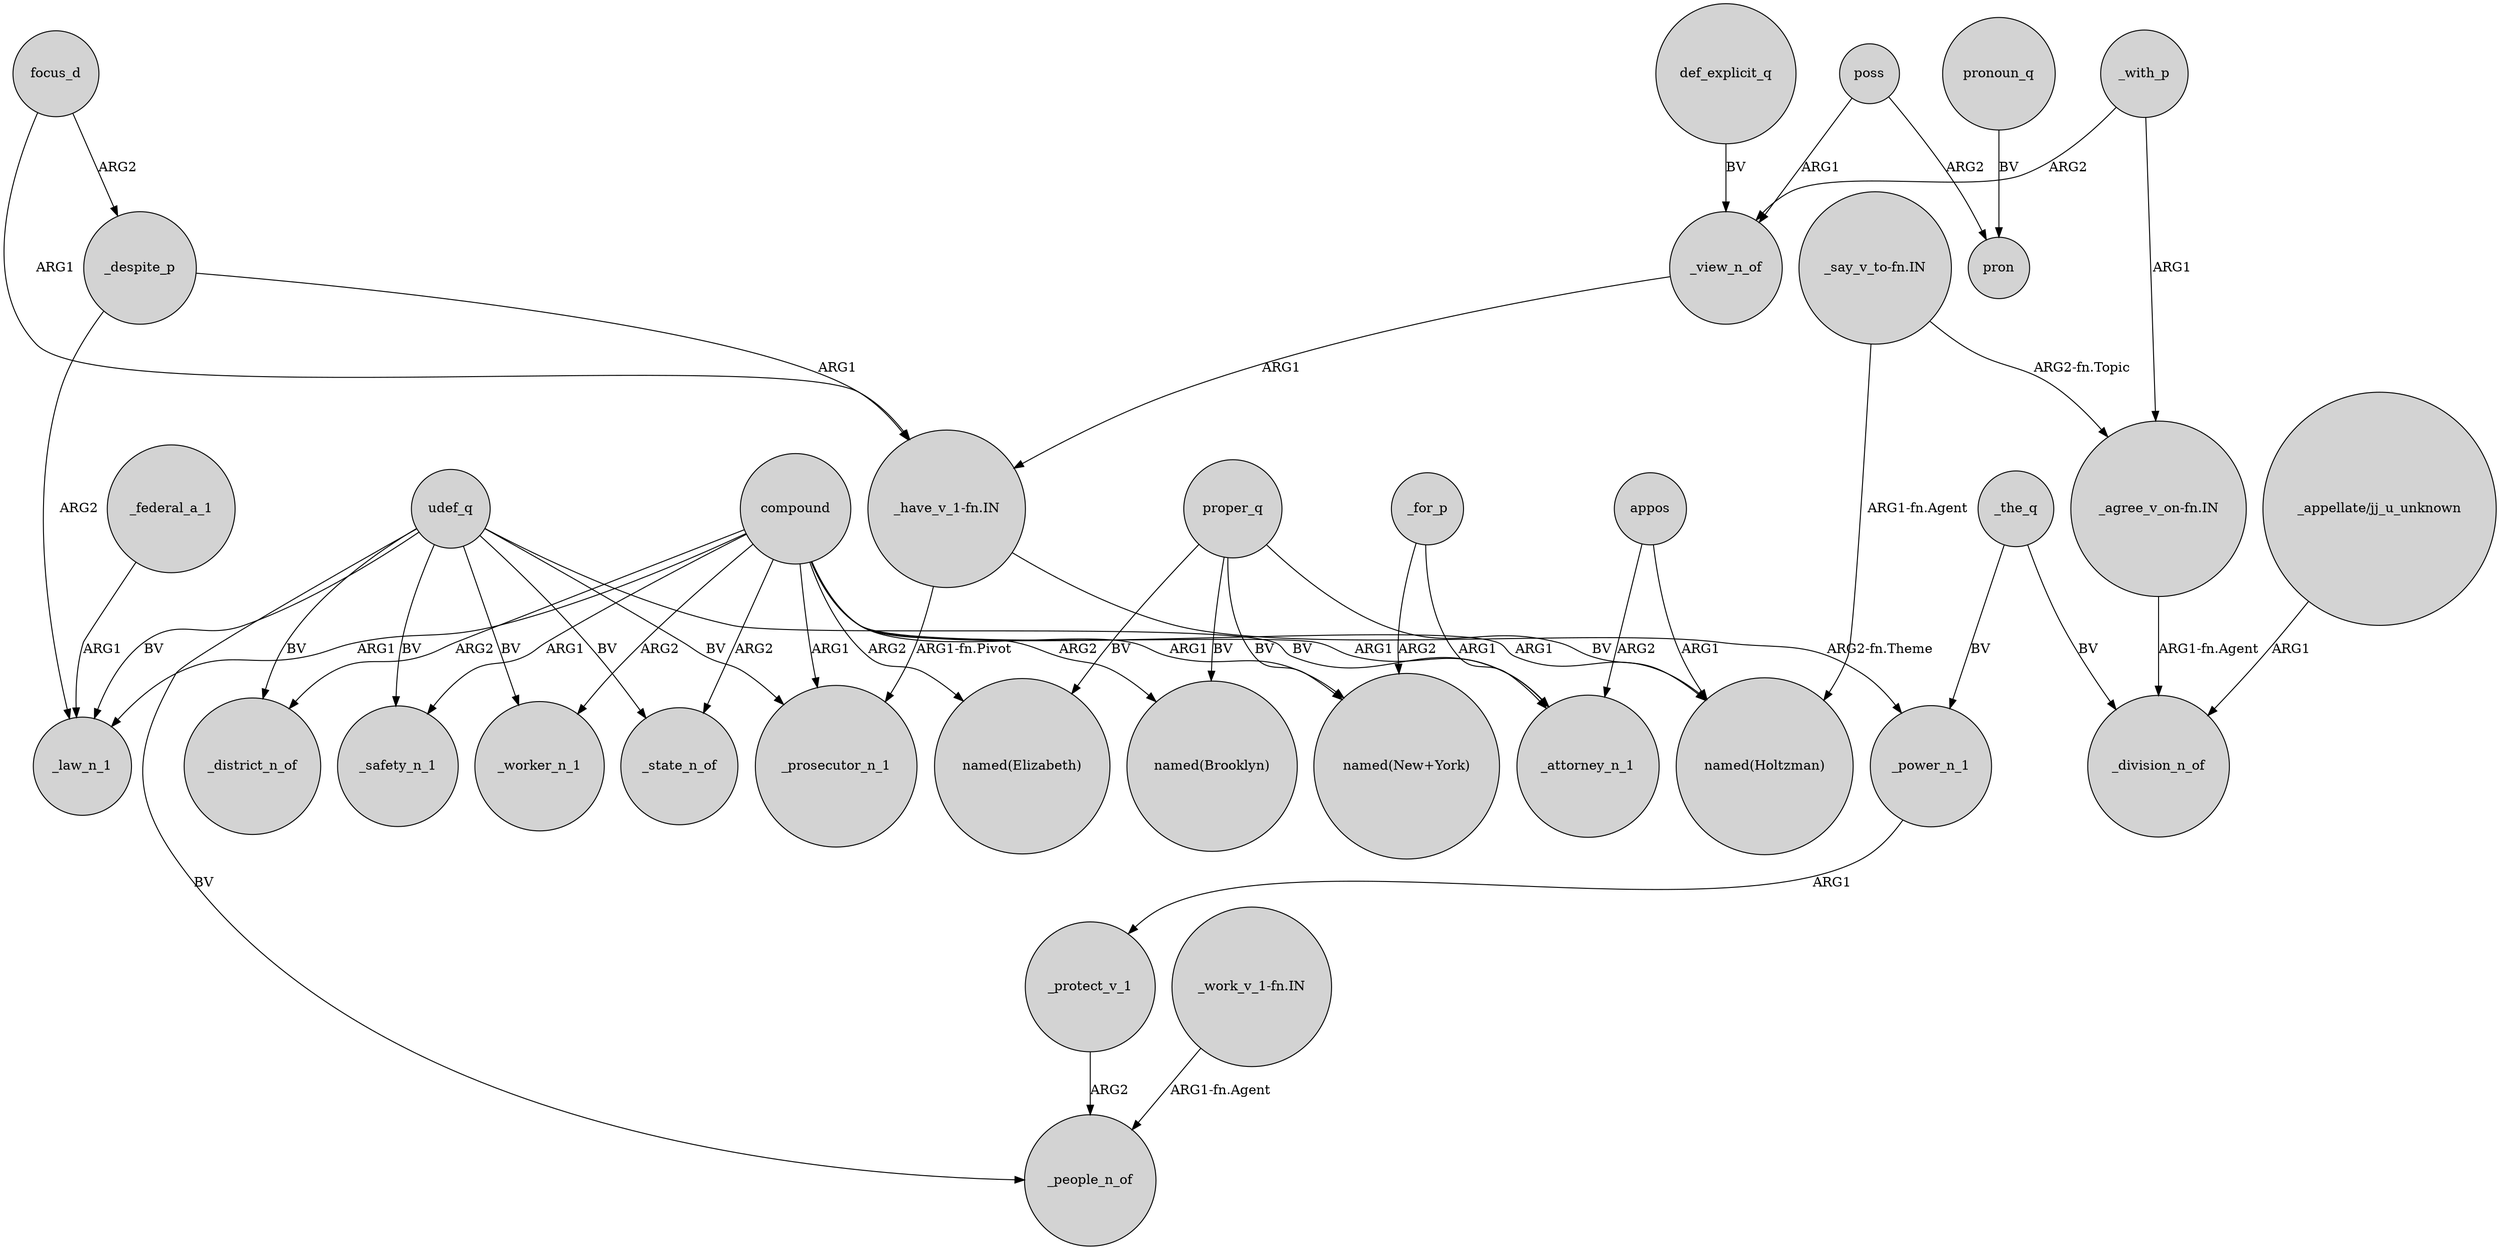 digraph {
	node [shape=circle style=filled]
	focus_d -> "_have_v_1-fn.IN" [label=ARG1]
	_the_q -> _power_n_1 [label=BV]
	compound -> _safety_n_1 [label=ARG1]
	poss -> pron [label=ARG2]
	proper_q -> "named(Elizabeth)" [label=BV]
	_protect_v_1 -> _people_n_of [label=ARG2]
	udef_q -> _state_n_of [label=BV]
	compound -> "named(Brooklyn)" [label=ARG2]
	"_say_v_to-fn.IN" -> "named(Holtzman)" [label="ARG1-fn.Agent"]
	proper_q -> "named(New+York)" [label=BV]
	udef_q -> _worker_n_1 [label=BV]
	_view_n_of -> "_have_v_1-fn.IN" [label=ARG1]
	appos -> _attorney_n_1 [label=ARG2]
	appos -> "named(Holtzman)" [label=ARG1]
	compound -> _state_n_of [label=ARG2]
	focus_d -> _despite_p [label=ARG2]
	_with_p -> _view_n_of [label=ARG2]
	udef_q -> _law_n_1 [label=BV]
	_despite_p -> "_have_v_1-fn.IN" [label=ARG1]
	compound -> "named(Holtzman)" [label=ARG1]
	"_say_v_to-fn.IN" -> "_agree_v_on-fn.IN" [label="ARG2-fn.Topic"]
	udef_q -> _prosecutor_n_1 [label=BV]
	poss -> _view_n_of [label=ARG1]
	"_have_v_1-fn.IN" -> _power_n_1 [label="ARG2-fn.Theme"]
	pronoun_q -> pron [label=BV]
	_for_p -> "named(New+York)" [label=ARG2]
	udef_q -> _attorney_n_1 [label=BV]
	udef_q -> _people_n_of [label=BV]
	_with_p -> "_agree_v_on-fn.IN" [label=ARG1]
	compound -> _district_n_of [label=ARG2]
	compound -> _prosecutor_n_1 [label=ARG1]
	compound -> "named(Elizabeth)" [label=ARG2]
	"_work_v_1-fn.IN" -> _people_n_of [label="ARG1-fn.Agent"]
	"_agree_v_on-fn.IN" -> _division_n_of [label="ARG1-fn.Agent"]
	"_appellate/jj_u_unknown" -> _division_n_of [label=ARG1]
	compound -> "named(New+York)" [label=ARG1]
	def_explicit_q -> _view_n_of [label=BV]
	udef_q -> _safety_n_1 [label=BV]
	compound -> _worker_n_1 [label=ARG2]
	_power_n_1 -> _protect_v_1 [label=ARG1]
	compound -> _attorney_n_1 [label=ARG1]
	_despite_p -> _law_n_1 [label=ARG2]
	_federal_a_1 -> _law_n_1 [label=ARG1]
	proper_q -> "named(Holtzman)" [label=BV]
	udef_q -> _district_n_of [label=BV]
	_for_p -> _attorney_n_1 [label=ARG1]
	compound -> _law_n_1 [label=ARG1]
	"_have_v_1-fn.IN" -> _prosecutor_n_1 [label="ARG1-fn.Pivot"]
	_the_q -> _division_n_of [label=BV]
	proper_q -> "named(Brooklyn)" [label=BV]
}
